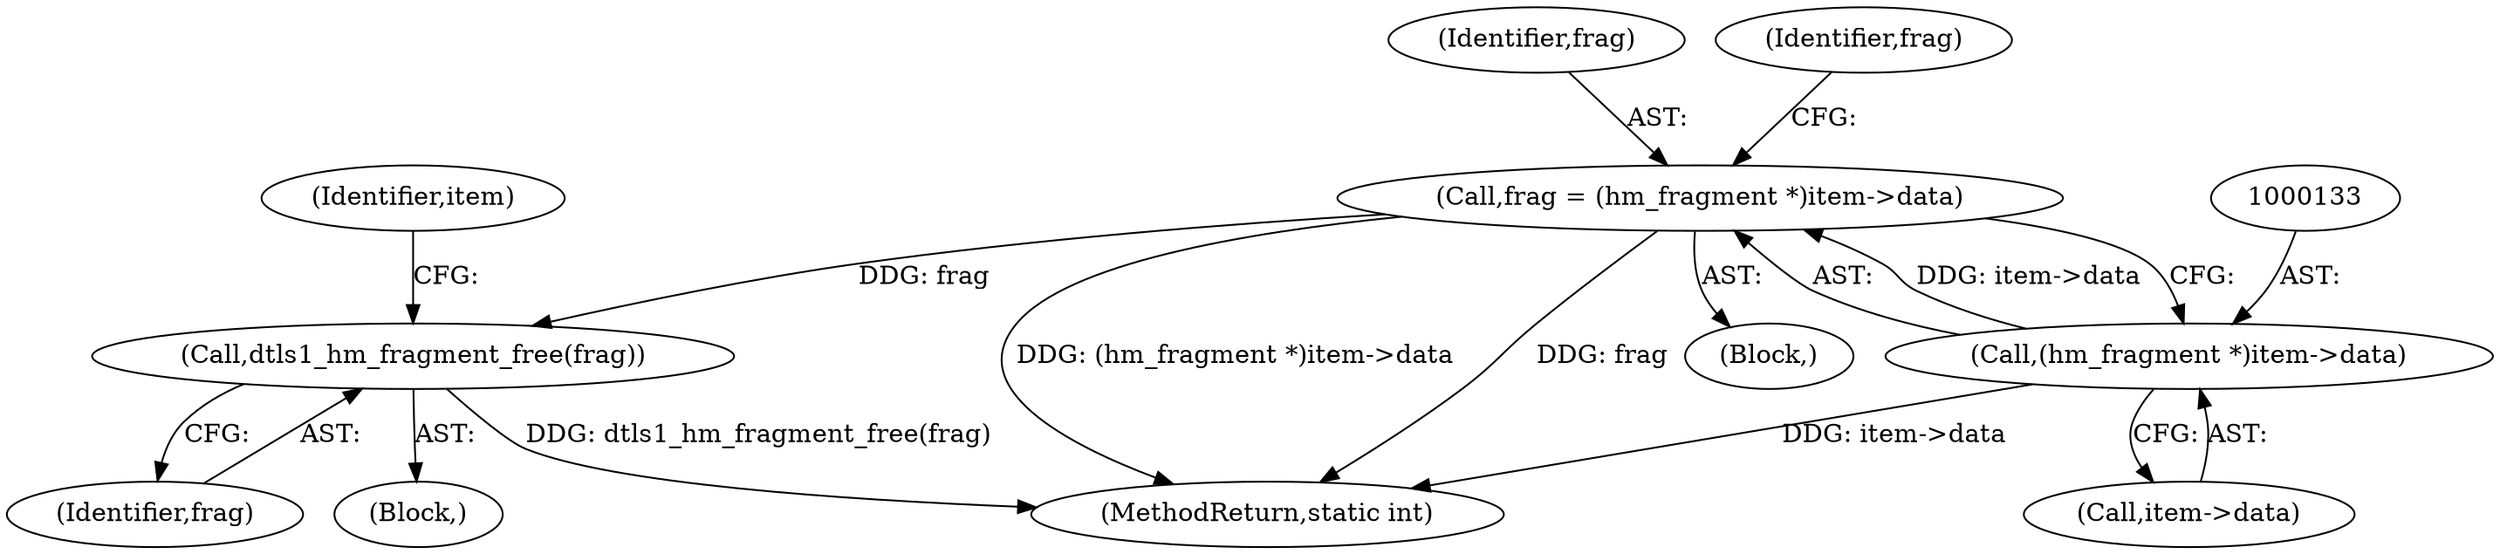 digraph "0_openssl_f5c7f5dfbaf0d2f7d946d0fe86f08e6bcb36ed0d_1@API" {
"1000156" [label="(Call,dtls1_hm_fragment_free(frag))"];
"1000130" [label="(Call,frag = (hm_fragment *)item->data)"];
"1000132" [label="(Call,(hm_fragment *)item->data)"];
"1000149" [label="(Block,)"];
"1000130" [label="(Call,frag = (hm_fragment *)item->data)"];
"1000132" [label="(Call,(hm_fragment *)item->data)"];
"1000115" [label="(Block,)"];
"1000156" [label="(Call,dtls1_hm_fragment_free(frag))"];
"1000159" [label="(Identifier,item)"];
"1000131" [label="(Identifier,frag)"];
"1000141" [label="(Identifier,frag)"];
"1000175" [label="(MethodReturn,static int)"];
"1000157" [label="(Identifier,frag)"];
"1000134" [label="(Call,item->data)"];
"1000156" -> "1000149"  [label="AST: "];
"1000156" -> "1000157"  [label="CFG: "];
"1000157" -> "1000156"  [label="AST: "];
"1000159" -> "1000156"  [label="CFG: "];
"1000156" -> "1000175"  [label="DDG: dtls1_hm_fragment_free(frag)"];
"1000130" -> "1000156"  [label="DDG: frag"];
"1000130" -> "1000115"  [label="AST: "];
"1000130" -> "1000132"  [label="CFG: "];
"1000131" -> "1000130"  [label="AST: "];
"1000132" -> "1000130"  [label="AST: "];
"1000141" -> "1000130"  [label="CFG: "];
"1000130" -> "1000175"  [label="DDG: frag"];
"1000130" -> "1000175"  [label="DDG: (hm_fragment *)item->data"];
"1000132" -> "1000130"  [label="DDG: item->data"];
"1000132" -> "1000134"  [label="CFG: "];
"1000133" -> "1000132"  [label="AST: "];
"1000134" -> "1000132"  [label="AST: "];
"1000132" -> "1000175"  [label="DDG: item->data"];
}
